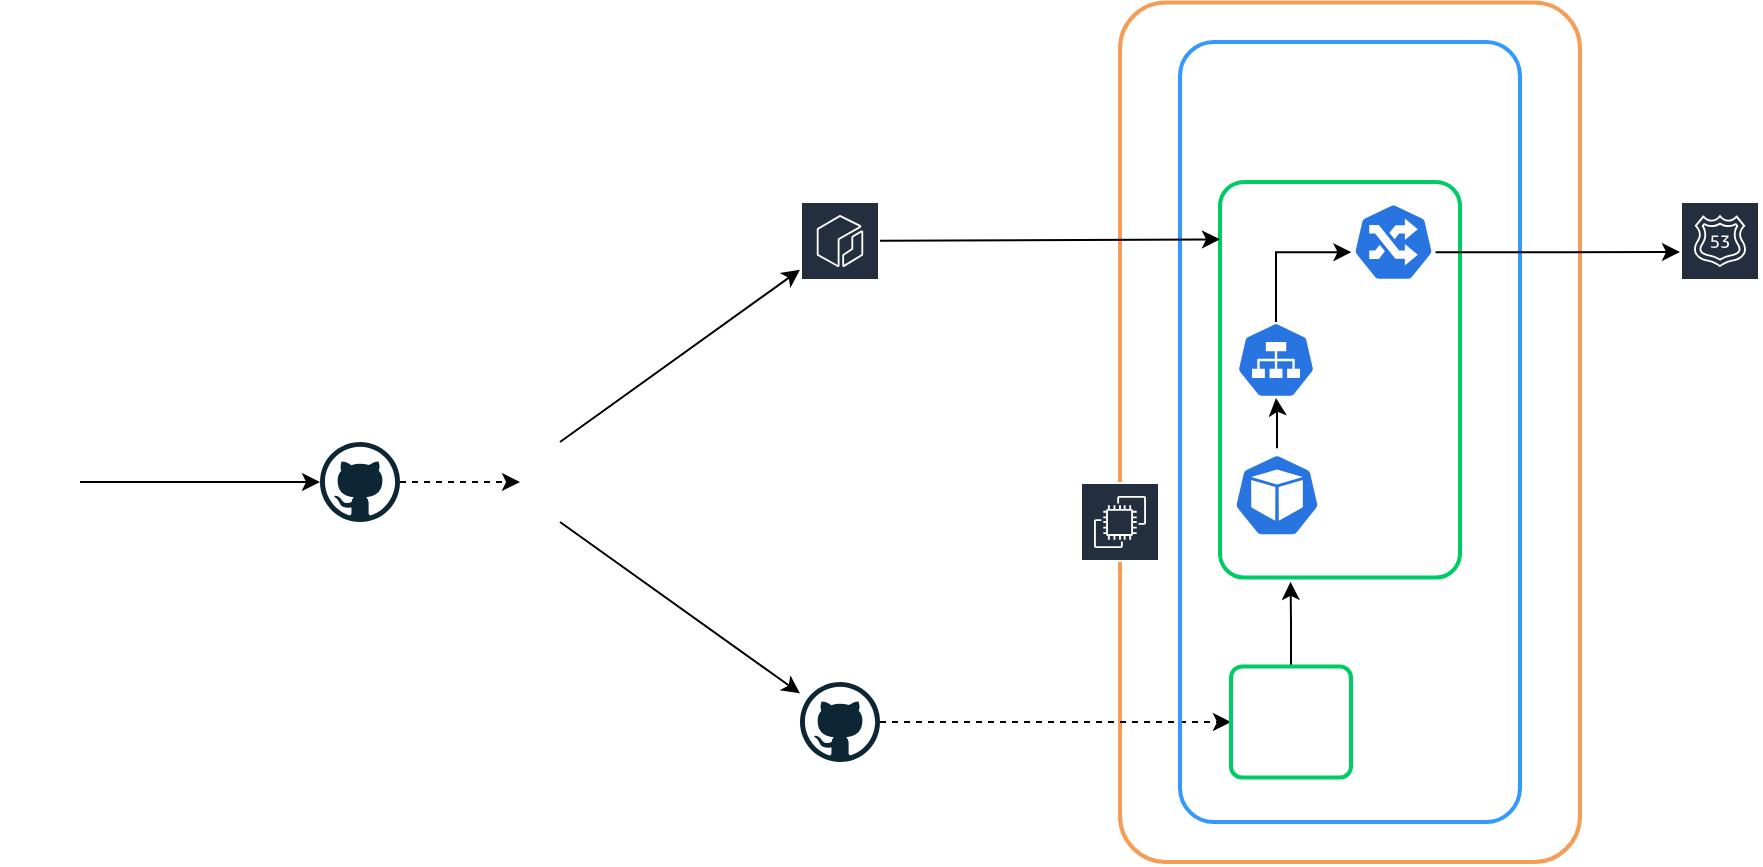 <mxfile version="20.4.0" type="github">
  <diagram id="G4i6HPmVsRVXJD6xxI-K" name="페이지-1">
    <mxGraphModel dx="1237" dy="683" grid="1" gridSize="10" guides="1" tooltips="1" connect="1" arrows="1" fold="1" page="1" pageScale="1" pageWidth="1169" pageHeight="827" math="0" shadow="0">
      <root>
        <mxCell id="0" />
        <mxCell id="1" parent="0" />
        <mxCell id="cAOIhGvc0PAODWFusS_U-14" value="" style="endArrow=classic;html=1;rounded=0;exitX=0.5;exitY=1;exitDx=0;exitDy=0;startArrow=none;" edge="1" parent="1" source="cAOIhGvc0PAODWFusS_U-7" target="cAOIhGvc0PAODWFusS_U-15">
          <mxGeometry width="50" height="50" relative="1" as="geometry">
            <mxPoint x="250" y="350" as="sourcePoint" />
            <mxPoint x="340" y="440" as="targetPoint" />
          </mxGeometry>
        </mxCell>
        <mxCell id="cAOIhGvc0PAODWFusS_U-16" value="" style="shape=image;verticalLabelPosition=bottom;labelBackgroundColor=default;verticalAlign=top;aspect=fixed;imageAspect=0;image=http://assets.stickpng.com/thumbs/62b31d4bb223544c209f5e86.png;" vertex="1" parent="1">
          <mxGeometry x="320" y="360" width="106" height="106" as="geometry" />
        </mxCell>
        <mxCell id="cAOIhGvc0PAODWFusS_U-25" value="" style="rounded=1;arcSize=10;strokeColor=#F59D56;fillColor=none;gradientColor=none;strokeWidth=2;" vertex="1" parent="1">
          <mxGeometry x="600" y="100.25" width="230" height="429.75" as="geometry" />
        </mxCell>
        <mxCell id="cAOIhGvc0PAODWFusS_U-20" value="" style="endArrow=classic;html=1;rounded=0;startArrow=none;entryX=0;entryY=0.5;entryDx=0;entryDy=0;dashed=1;" edge="1" parent="1" source="cAOIhGvc0PAODWFusS_U-15" target="cAOIhGvc0PAODWFusS_U-33">
          <mxGeometry width="50" height="50" relative="1" as="geometry">
            <mxPoint x="350" y="370" as="sourcePoint" />
            <mxPoint x="390" y="510" as="targetPoint" />
          </mxGeometry>
        </mxCell>
        <mxCell id="cAOIhGvc0PAODWFusS_U-31" value="" style="rounded=1;arcSize=10;dashed=0;fillColor=none;gradientColor=none;strokeWidth=2;strokeColor=#3399FF;" vertex="1" parent="1">
          <mxGeometry x="630" y="120" width="170" height="390" as="geometry" />
        </mxCell>
        <mxCell id="cAOIhGvc0PAODWFusS_U-1" value="" style="dashed=0;outlineConnect=0;html=1;align=center;labelPosition=center;verticalLabelPosition=bottom;verticalAlign=top;shape=mxgraph.weblogos.github" vertex="1" parent="1">
          <mxGeometry x="200" y="320" width="40" height="40" as="geometry" />
        </mxCell>
        <mxCell id="cAOIhGvc0PAODWFusS_U-2" value="" style="shape=image;verticalLabelPosition=bottom;labelBackgroundColor=default;verticalAlign=top;aspect=fixed;imageAspect=0;image=https://img.icons8.com/ios/500/notion.png;" vertex="1" parent="1">
          <mxGeometry x="40" y="320" width="40" height="40" as="geometry" />
        </mxCell>
        <mxCell id="cAOIhGvc0PAODWFusS_U-7" value="" style="shape=image;verticalLabelPosition=bottom;labelBackgroundColor=default;verticalAlign=top;aspect=fixed;imageAspect=0;image=https://gitlab.com/uploads/-/system/project/avatar/20742498/external-content.duckduckgo.com.png;" vertex="1" parent="1">
          <mxGeometry x="300" y="320" width="40" height="40" as="geometry" />
        </mxCell>
        <mxCell id="cAOIhGvc0PAODWFusS_U-8" value="" style="endArrow=classic;html=1;rounded=0;exitX=1;exitY=0.5;exitDx=0;exitDy=0;" edge="1" parent="1" source="cAOIhGvc0PAODWFusS_U-2" target="cAOIhGvc0PAODWFusS_U-1">
          <mxGeometry width="50" height="50" relative="1" as="geometry">
            <mxPoint x="320" y="430" as="sourcePoint" />
            <mxPoint x="370" y="380" as="targetPoint" />
          </mxGeometry>
        </mxCell>
        <mxCell id="cAOIhGvc0PAODWFusS_U-11" value="" style="sketch=0;outlineConnect=0;fontColor=#232F3E;gradientColor=none;strokeColor=#ffffff;fillColor=#232F3E;dashed=0;verticalLabelPosition=middle;verticalAlign=bottom;align=center;html=1;whiteSpace=wrap;fontSize=10;fontStyle=1;spacing=3;shape=mxgraph.aws4.productIcon;prIcon=mxgraph.aws4.ecr;" vertex="1" parent="1">
          <mxGeometry x="440" y="199.5" width="40" height="40" as="geometry" />
        </mxCell>
        <mxCell id="cAOIhGvc0PAODWFusS_U-12" value="" style="endArrow=classic;html=1;rounded=0;dashed=1;" edge="1" parent="1" source="cAOIhGvc0PAODWFusS_U-1">
          <mxGeometry width="50" height="50" relative="1" as="geometry">
            <mxPoint x="90" y="350" as="sourcePoint" />
            <mxPoint x="300" y="340" as="targetPoint" />
          </mxGeometry>
        </mxCell>
        <mxCell id="cAOIhGvc0PAODWFusS_U-15" value="" style="dashed=0;outlineConnect=0;html=1;align=center;labelPosition=center;verticalLabelPosition=bottom;verticalAlign=top;shape=mxgraph.weblogos.github" vertex="1" parent="1">
          <mxGeometry x="440" y="440" width="40" height="40" as="geometry" />
        </mxCell>
        <mxCell id="cAOIhGvc0PAODWFusS_U-17" value="" style="endArrow=classic;html=1;rounded=0;exitX=0.5;exitY=0;exitDx=0;exitDy=0;" edge="1" parent="1" source="cAOIhGvc0PAODWFusS_U-7" target="cAOIhGvc0PAODWFusS_U-11">
          <mxGeometry width="50" height="50" relative="1" as="geometry">
            <mxPoint x="370.0" y="350" as="sourcePoint" />
            <mxPoint x="490" y="418.571" as="targetPoint" />
          </mxGeometry>
        </mxCell>
        <mxCell id="cAOIhGvc0PAODWFusS_U-18" value="" style="endArrow=none;html=1;rounded=0;exitX=0.5;exitY=1;exitDx=0;exitDy=0;entryX=0.5;entryY=1;entryDx=0;entryDy=0;" edge="1" parent="1" source="cAOIhGvc0PAODWFusS_U-7" target="cAOIhGvc0PAODWFusS_U-7">
          <mxGeometry width="50" height="50" relative="1" as="geometry">
            <mxPoint x="340" y="360" as="sourcePoint" />
            <mxPoint x="340" y="440" as="targetPoint" />
          </mxGeometry>
        </mxCell>
        <mxCell id="cAOIhGvc0PAODWFusS_U-19" value="" style="shape=image;verticalLabelPosition=bottom;labelBackgroundColor=default;verticalAlign=top;aspect=fixed;imageAspect=0;image=https://blog.kakaocdn.net/dn/J5BnI/btq8KRgd8PI/Mxs15T5o8sBelJDEQK0Ko0/img.png;" vertex="1" parent="1">
          <mxGeometry x="665.5" y="440" width="40" height="40" as="geometry" />
        </mxCell>
        <mxCell id="cAOIhGvc0PAODWFusS_U-26" value="" style="shape=image;verticalLabelPosition=bottom;labelBackgroundColor=default;verticalAlign=top;aspect=fixed;imageAspect=0;image=https://cdn2.iconfinder.com/data/icons/mixd/512/20_kubernetes-512.png;" vertex="1" parent="1">
          <mxGeometry x="640" y="130" width="40" height="40" as="geometry" />
        </mxCell>
        <mxCell id="cAOIhGvc0PAODWFusS_U-21" value="" style="sketch=0;outlineConnect=0;fontColor=#232F3E;gradientColor=none;strokeColor=#ffffff;fillColor=#232F3E;dashed=0;verticalLabelPosition=middle;verticalAlign=bottom;align=center;html=1;whiteSpace=wrap;fontSize=10;fontStyle=1;spacing=3;shape=mxgraph.aws4.productIcon;prIcon=mxgraph.aws4.ec2;" vertex="1" parent="1">
          <mxGeometry x="580" y="340" width="40" height="40" as="geometry" />
        </mxCell>
        <mxCell id="cAOIhGvc0PAODWFusS_U-48" style="edgeStyle=orthogonalEdgeStyle;rounded=0;orthogonalLoop=1;jettySize=auto;html=1;exitX=0.5;exitY=0;exitDx=0;exitDy=0;entryX=0.294;entryY=1.011;entryDx=0;entryDy=0;entryPerimeter=0;" edge="1" parent="1" source="cAOIhGvc0PAODWFusS_U-33" target="cAOIhGvc0PAODWFusS_U-35">
          <mxGeometry relative="1" as="geometry" />
        </mxCell>
        <mxCell id="cAOIhGvc0PAODWFusS_U-33" value="" style="rounded=1;arcSize=10;fillColor=none;gradientColor=none;strokeWidth=2;strokeColor=#00CC66;" vertex="1" parent="1">
          <mxGeometry x="655.5" y="432.25" width="60" height="55.5" as="geometry" />
        </mxCell>
        <mxCell id="cAOIhGvc0PAODWFusS_U-35" value="" style="rounded=1;arcSize=10;fillColor=none;gradientColor=none;strokeWidth=2;strokeColor=#00CC66;" vertex="1" parent="1">
          <mxGeometry x="650" y="190" width="120" height="197.75" as="geometry" />
        </mxCell>
        <mxCell id="cAOIhGvc0PAODWFusS_U-56" style="edgeStyle=orthogonalEdgeStyle;rounded=0;orthogonalLoop=1;jettySize=auto;html=1;exitX=0.995;exitY=0.63;exitDx=0;exitDy=0;exitPerimeter=0;" edge="1" parent="1" source="cAOIhGvc0PAODWFusS_U-38">
          <mxGeometry relative="1" as="geometry">
            <mxPoint x="880" y="225" as="targetPoint" />
          </mxGeometry>
        </mxCell>
        <mxCell id="cAOIhGvc0PAODWFusS_U-38" value="" style="sketch=0;html=1;dashed=0;whitespace=wrap;fillColor=#2875E2;strokeColor=#ffffff;points=[[0.005,0.63,0],[0.1,0.2,0],[0.9,0.2,0],[0.5,0,0],[0.995,0.63,0],[0.72,0.99,0],[0.5,1,0],[0.28,0.99,0]];shape=mxgraph.kubernetes.icon;prIcon=ing" vertex="1" parent="1">
          <mxGeometry x="715.5" y="200.5" width="42.5" height="39" as="geometry" />
        </mxCell>
        <mxCell id="cAOIhGvc0PAODWFusS_U-55" style="edgeStyle=orthogonalEdgeStyle;rounded=0;orthogonalLoop=1;jettySize=auto;html=1;entryX=0.005;entryY=0.63;entryDx=0;entryDy=0;entryPerimeter=0;exitX=0.5;exitY=0;exitDx=0;exitDy=0;exitPerimeter=0;" edge="1" parent="1" source="cAOIhGvc0PAODWFusS_U-39" target="cAOIhGvc0PAODWFusS_U-38">
          <mxGeometry relative="1" as="geometry" />
        </mxCell>
        <mxCell id="cAOIhGvc0PAODWFusS_U-39" value="" style="sketch=0;html=1;dashed=0;whitespace=wrap;fillColor=#2875E2;strokeColor=#ffffff;points=[[0.005,0.63,0],[0.1,0.2,0],[0.9,0.2,0],[0.5,0,0],[0.995,0.63,0],[0.72,0.99,0],[0.5,1,0],[0.28,0.99,0]];shape=mxgraph.kubernetes.icon;prIcon=svc" vertex="1" parent="1">
          <mxGeometry x="658" y="260" width="40" height="38" as="geometry" />
        </mxCell>
        <mxCell id="cAOIhGvc0PAODWFusS_U-53" style="edgeStyle=orthogonalEdgeStyle;rounded=0;orthogonalLoop=1;jettySize=auto;html=1;entryX=0.5;entryY=1;entryDx=0;entryDy=0;entryPerimeter=0;" edge="1" parent="1" source="cAOIhGvc0PAODWFusS_U-40" target="cAOIhGvc0PAODWFusS_U-39">
          <mxGeometry relative="1" as="geometry" />
        </mxCell>
        <mxCell id="cAOIhGvc0PAODWFusS_U-40" value="" style="sketch=0;html=1;dashed=0;whitespace=wrap;fillColor=#2875E2;strokeColor=#ffffff;points=[[0.005,0.63,0],[0.1,0.2,0],[0.9,0.2,0],[0.5,0,0],[0.995,0.63,0],[0.72,0.99,0],[0.5,1,0],[0.28,0.99,0]];shape=mxgraph.kubernetes.icon;prIcon=pod" vertex="1" parent="1">
          <mxGeometry x="657" y="323.13" width="43" height="46.87" as="geometry" />
        </mxCell>
        <mxCell id="cAOIhGvc0PAODWFusS_U-43" value="" style="endArrow=classic;html=1;rounded=0;entryX=0;entryY=0.145;entryDx=0;entryDy=0;entryPerimeter=0;" edge="1" parent="1" source="cAOIhGvc0PAODWFusS_U-11" target="cAOIhGvc0PAODWFusS_U-35">
          <mxGeometry width="50" height="50" relative="1" as="geometry">
            <mxPoint x="350" y="330.0" as="sourcePoint" />
            <mxPoint x="500" y="220" as="targetPoint" />
          </mxGeometry>
        </mxCell>
        <mxCell id="cAOIhGvc0PAODWFusS_U-57" value="" style="sketch=0;outlineConnect=0;fontColor=#232F3E;gradientColor=none;strokeColor=#ffffff;fillColor=#232F3E;dashed=0;verticalLabelPosition=middle;verticalAlign=bottom;align=center;html=1;whiteSpace=wrap;fontSize=10;fontStyle=1;spacing=3;shape=mxgraph.aws4.productIcon;prIcon=mxgraph.aws4.route_53;" vertex="1" parent="1">
          <mxGeometry x="880" y="199.5" width="40" height="40" as="geometry" />
        </mxCell>
      </root>
    </mxGraphModel>
  </diagram>
</mxfile>
